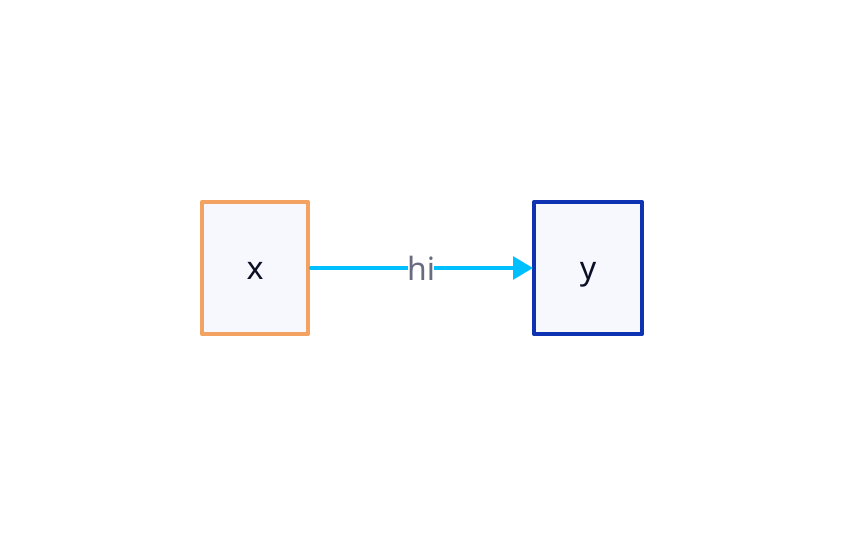 direction: right
x -> y: hi {
  style: {
    # All CSS color names are valid
    stroke: deepskyblue
  }
}
# We need quotes for hex otherwise it gets interpreted as comment
x.style.stroke: "#f4a261"
